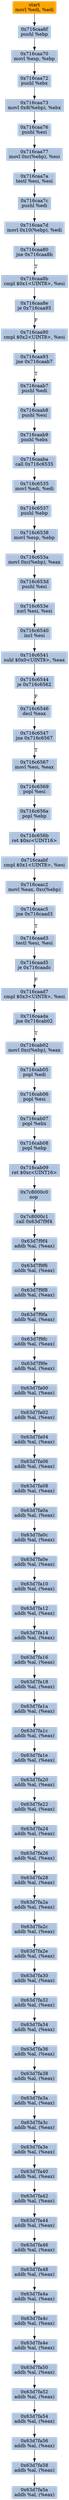 digraph G {
node[shape=rectangle,style=filled,fillcolor=lightsteelblue,color=lightsteelblue]
bgcolor="transparent"
a0x716caa6dmovl_edi_edi[label="start\nmovl %edi, %edi",color="lightgrey",fillcolor="orange"];
a0x716caa6fpushl_ebp[label="0x716caa6f\npushl %ebp"];
a0x716caa70movl_esp_ebp[label="0x716caa70\nmovl %esp, %ebp"];
a0x716caa72pushl_ebx[label="0x716caa72\npushl %ebx"];
a0x716caa73movl_0x8ebp__ebx[label="0x716caa73\nmovl 0x8(%ebp), %ebx"];
a0x716caa76pushl_esi[label="0x716caa76\npushl %esi"];
a0x716caa77movl_0xcebp__esi[label="0x716caa77\nmovl 0xc(%ebp), %esi"];
a0x716caa7atestl_esi_esi[label="0x716caa7a\ntestl %esi, %esi"];
a0x716caa7cpushl_edi[label="0x716caa7c\npushl %edi"];
a0x716caa7dmovl_0x10ebp__edi[label="0x716caa7d\nmovl 0x10(%ebp), %edi"];
a0x716caa80jne_0x716caa8b[label="0x716caa80\njne 0x716caa8b"];
a0x716caa8bcmpl_0x1UINT8_esi[label="0x716caa8b\ncmpl $0x1<UINT8>, %esi"];
a0x716caa8eje_0x716caa95[label="0x716caa8e\nje 0x716caa95"];
a0x716caa90cmpl_0x2UINT8_esi[label="0x716caa90\ncmpl $0x2<UINT8>, %esi"];
a0x716caa93jne_0x716caab7[label="0x716caa93\njne 0x716caab7"];
a0x716caab7pushl_edi[label="0x716caab7\npushl %edi"];
a0x716caab8pushl_esi[label="0x716caab8\npushl %esi"];
a0x716caab9pushl_ebx[label="0x716caab9\npushl %ebx"];
a0x716caabacall_0x716c6535[label="0x716caaba\ncall 0x716c6535"];
a0x716c6535movl_edi_edi[label="0x716c6535\nmovl %edi, %edi"];
a0x716c6537pushl_ebp[label="0x716c6537\npushl %ebp"];
a0x716c6538movl_esp_ebp[label="0x716c6538\nmovl %esp, %ebp"];
a0x716c653amovl_0xcebp__eax[label="0x716c653a\nmovl 0xc(%ebp), %eax"];
a0x716c653dpushl_esi[label="0x716c653d\npushl %esi"];
a0x716c653exorl_esi_esi[label="0x716c653e\nxorl %esi, %esi"];
a0x716c6540incl_esi[label="0x716c6540\nincl %esi"];
a0x716c6541subl_0x0UINT8_eax[label="0x716c6541\nsubl $0x0<UINT8>, %eax"];
a0x716c6544je_0x716c6562[label="0x716c6544\nje 0x716c6562"];
a0x716c6546decl_eax[label="0x716c6546\ndecl %eax"];
a0x716c6547jne_0x716c6567[label="0x716c6547\njne 0x716c6567"];
a0x716c6567movl_esi_eax[label="0x716c6567\nmovl %esi, %eax"];
a0x716c6569popl_esi[label="0x716c6569\npopl %esi"];
a0x716c656apopl_ebp[label="0x716c656a\npopl %ebp"];
a0x716c656bret_0xcUINT16[label="0x716c656b\nret $0xc<UINT16>"];
a0x716caabfcmpl_0x1UINT8_esi[label="0x716caabf\ncmpl $0x1<UINT8>, %esi"];
a0x716caac2movl_eax_0xcebp_[label="0x716caac2\nmovl %eax, 0xc(%ebp)"];
a0x716caac5jne_0x716caad3[label="0x716caac5\njne 0x716caad3"];
a0x716caad3testl_esi_esi[label="0x716caad3\ntestl %esi, %esi"];
a0x716caad5je_0x716caadc[label="0x716caad5\nje 0x716caadc"];
a0x716caad7cmpl_0x3UINT8_esi[label="0x716caad7\ncmpl $0x3<UINT8>, %esi"];
a0x716caadajne_0x716cab02[label="0x716caada\njne 0x716cab02"];
a0x716cab02movl_0xcebp__eax[label="0x716cab02\nmovl 0xc(%ebp), %eax"];
a0x716cab05popl_edi[label="0x716cab05\npopl %edi"];
a0x716cab06popl_esi[label="0x716cab06\npopl %esi"];
a0x716cab07popl_ebx[label="0x716cab07\npopl %ebx"];
a0x716cab08popl_ebp[label="0x716cab08\npopl %ebp"];
a0x716cab09ret_0xcUINT16[label="0x716cab09\nret $0xc<UINT16>"];
a0x7c8000c0nop_[label="0x7c8000c0\nnop "];
a0x7c8000c1call_0x63d7f9f4[label="0x7c8000c1\ncall 0x63d7f9f4"];
a0x63d7f9f4addb_al_eax_[label="0x63d7f9f4\naddb %al, (%eax)"];
a0x63d7f9f6addb_al_eax_[label="0x63d7f9f6\naddb %al, (%eax)"];
a0x63d7f9f8addb_al_eax_[label="0x63d7f9f8\naddb %al, (%eax)"];
a0x63d7f9faaddb_al_eax_[label="0x63d7f9fa\naddb %al, (%eax)"];
a0x63d7f9fcaddb_al_eax_[label="0x63d7f9fc\naddb %al, (%eax)"];
a0x63d7f9feaddb_al_eax_[label="0x63d7f9fe\naddb %al, (%eax)"];
a0x63d7fa00addb_al_eax_[label="0x63d7fa00\naddb %al, (%eax)"];
a0x63d7fa02addb_al_eax_[label="0x63d7fa02\naddb %al, (%eax)"];
a0x63d7fa04addb_al_eax_[label="0x63d7fa04\naddb %al, (%eax)"];
a0x63d7fa06addb_al_eax_[label="0x63d7fa06\naddb %al, (%eax)"];
a0x63d7fa08addb_al_eax_[label="0x63d7fa08\naddb %al, (%eax)"];
a0x63d7fa0aaddb_al_eax_[label="0x63d7fa0a\naddb %al, (%eax)"];
a0x63d7fa0caddb_al_eax_[label="0x63d7fa0c\naddb %al, (%eax)"];
a0x63d7fa0eaddb_al_eax_[label="0x63d7fa0e\naddb %al, (%eax)"];
a0x63d7fa10addb_al_eax_[label="0x63d7fa10\naddb %al, (%eax)"];
a0x63d7fa12addb_al_eax_[label="0x63d7fa12\naddb %al, (%eax)"];
a0x63d7fa14addb_al_eax_[label="0x63d7fa14\naddb %al, (%eax)"];
a0x63d7fa16addb_al_eax_[label="0x63d7fa16\naddb %al, (%eax)"];
a0x63d7fa18addb_al_eax_[label="0x63d7fa18\naddb %al, (%eax)"];
a0x63d7fa1aaddb_al_eax_[label="0x63d7fa1a\naddb %al, (%eax)"];
a0x63d7fa1caddb_al_eax_[label="0x63d7fa1c\naddb %al, (%eax)"];
a0x63d7fa1eaddb_al_eax_[label="0x63d7fa1e\naddb %al, (%eax)"];
a0x63d7fa20addb_al_eax_[label="0x63d7fa20\naddb %al, (%eax)"];
a0x63d7fa22addb_al_eax_[label="0x63d7fa22\naddb %al, (%eax)"];
a0x63d7fa24addb_al_eax_[label="0x63d7fa24\naddb %al, (%eax)"];
a0x63d7fa26addb_al_eax_[label="0x63d7fa26\naddb %al, (%eax)"];
a0x63d7fa28addb_al_eax_[label="0x63d7fa28\naddb %al, (%eax)"];
a0x63d7fa2aaddb_al_eax_[label="0x63d7fa2a\naddb %al, (%eax)"];
a0x63d7fa2caddb_al_eax_[label="0x63d7fa2c\naddb %al, (%eax)"];
a0x63d7fa2eaddb_al_eax_[label="0x63d7fa2e\naddb %al, (%eax)"];
a0x63d7fa30addb_al_eax_[label="0x63d7fa30\naddb %al, (%eax)"];
a0x63d7fa32addb_al_eax_[label="0x63d7fa32\naddb %al, (%eax)"];
a0x63d7fa34addb_al_eax_[label="0x63d7fa34\naddb %al, (%eax)"];
a0x63d7fa36addb_al_eax_[label="0x63d7fa36\naddb %al, (%eax)"];
a0x63d7fa38addb_al_eax_[label="0x63d7fa38\naddb %al, (%eax)"];
a0x63d7fa3aaddb_al_eax_[label="0x63d7fa3a\naddb %al, (%eax)"];
a0x63d7fa3caddb_al_eax_[label="0x63d7fa3c\naddb %al, (%eax)"];
a0x63d7fa3eaddb_al_eax_[label="0x63d7fa3e\naddb %al, (%eax)"];
a0x63d7fa40addb_al_eax_[label="0x63d7fa40\naddb %al, (%eax)"];
a0x63d7fa42addb_al_eax_[label="0x63d7fa42\naddb %al, (%eax)"];
a0x63d7fa44addb_al_eax_[label="0x63d7fa44\naddb %al, (%eax)"];
a0x63d7fa46addb_al_eax_[label="0x63d7fa46\naddb %al, (%eax)"];
a0x63d7fa48addb_al_eax_[label="0x63d7fa48\naddb %al, (%eax)"];
a0x63d7fa4aaddb_al_eax_[label="0x63d7fa4a\naddb %al, (%eax)"];
a0x63d7fa4caddb_al_eax_[label="0x63d7fa4c\naddb %al, (%eax)"];
a0x63d7fa4eaddb_al_eax_[label="0x63d7fa4e\naddb %al, (%eax)"];
a0x63d7fa50addb_al_eax_[label="0x63d7fa50\naddb %al, (%eax)"];
a0x63d7fa52addb_al_eax_[label="0x63d7fa52\naddb %al, (%eax)"];
a0x63d7fa54addb_al_eax_[label="0x63d7fa54\naddb %al, (%eax)"];
a0x63d7fa56addb_al_eax_[label="0x63d7fa56\naddb %al, (%eax)"];
a0x63d7fa58addb_al_eax_[label="0x63d7fa58\naddb %al, (%eax)"];
a0x63d7fa5aaddb_al_eax_[label="0x63d7fa5a\naddb %al, (%eax)"];
a0x716caa6dmovl_edi_edi -> a0x716caa6fpushl_ebp [color="#000000"];
a0x716caa6fpushl_ebp -> a0x716caa70movl_esp_ebp [color="#000000"];
a0x716caa70movl_esp_ebp -> a0x716caa72pushl_ebx [color="#000000"];
a0x716caa72pushl_ebx -> a0x716caa73movl_0x8ebp__ebx [color="#000000"];
a0x716caa73movl_0x8ebp__ebx -> a0x716caa76pushl_esi [color="#000000"];
a0x716caa76pushl_esi -> a0x716caa77movl_0xcebp__esi [color="#000000"];
a0x716caa77movl_0xcebp__esi -> a0x716caa7atestl_esi_esi [color="#000000"];
a0x716caa7atestl_esi_esi -> a0x716caa7cpushl_edi [color="#000000"];
a0x716caa7cpushl_edi -> a0x716caa7dmovl_0x10ebp__edi [color="#000000"];
a0x716caa7dmovl_0x10ebp__edi -> a0x716caa80jne_0x716caa8b [color="#000000"];
a0x716caa80jne_0x716caa8b -> a0x716caa8bcmpl_0x1UINT8_esi [color="#000000",label="T"];
a0x716caa8bcmpl_0x1UINT8_esi -> a0x716caa8eje_0x716caa95 [color="#000000"];
a0x716caa8eje_0x716caa95 -> a0x716caa90cmpl_0x2UINT8_esi [color="#000000",label="F"];
a0x716caa90cmpl_0x2UINT8_esi -> a0x716caa93jne_0x716caab7 [color="#000000"];
a0x716caa93jne_0x716caab7 -> a0x716caab7pushl_edi [color="#000000",label="T"];
a0x716caab7pushl_edi -> a0x716caab8pushl_esi [color="#000000"];
a0x716caab8pushl_esi -> a0x716caab9pushl_ebx [color="#000000"];
a0x716caab9pushl_ebx -> a0x716caabacall_0x716c6535 [color="#000000"];
a0x716caabacall_0x716c6535 -> a0x716c6535movl_edi_edi [color="#000000"];
a0x716c6535movl_edi_edi -> a0x716c6537pushl_ebp [color="#000000"];
a0x716c6537pushl_ebp -> a0x716c6538movl_esp_ebp [color="#000000"];
a0x716c6538movl_esp_ebp -> a0x716c653amovl_0xcebp__eax [color="#000000"];
a0x716c653amovl_0xcebp__eax -> a0x716c653dpushl_esi [color="#000000"];
a0x716c653dpushl_esi -> a0x716c653exorl_esi_esi [color="#000000"];
a0x716c653exorl_esi_esi -> a0x716c6540incl_esi [color="#000000"];
a0x716c6540incl_esi -> a0x716c6541subl_0x0UINT8_eax [color="#000000"];
a0x716c6541subl_0x0UINT8_eax -> a0x716c6544je_0x716c6562 [color="#000000"];
a0x716c6544je_0x716c6562 -> a0x716c6546decl_eax [color="#000000",label="F"];
a0x716c6546decl_eax -> a0x716c6547jne_0x716c6567 [color="#000000"];
a0x716c6547jne_0x716c6567 -> a0x716c6567movl_esi_eax [color="#000000",label="T"];
a0x716c6567movl_esi_eax -> a0x716c6569popl_esi [color="#000000"];
a0x716c6569popl_esi -> a0x716c656apopl_ebp [color="#000000"];
a0x716c656apopl_ebp -> a0x716c656bret_0xcUINT16 [color="#000000"];
a0x716c656bret_0xcUINT16 -> a0x716caabfcmpl_0x1UINT8_esi [color="#000000"];
a0x716caabfcmpl_0x1UINT8_esi -> a0x716caac2movl_eax_0xcebp_ [color="#000000"];
a0x716caac2movl_eax_0xcebp_ -> a0x716caac5jne_0x716caad3 [color="#000000"];
a0x716caac5jne_0x716caad3 -> a0x716caad3testl_esi_esi [color="#000000",label="T"];
a0x716caad3testl_esi_esi -> a0x716caad5je_0x716caadc [color="#000000"];
a0x716caad5je_0x716caadc -> a0x716caad7cmpl_0x3UINT8_esi [color="#000000",label="F"];
a0x716caad7cmpl_0x3UINT8_esi -> a0x716caadajne_0x716cab02 [color="#000000"];
a0x716caadajne_0x716cab02 -> a0x716cab02movl_0xcebp__eax [color="#000000",label="T"];
a0x716cab02movl_0xcebp__eax -> a0x716cab05popl_edi [color="#000000"];
a0x716cab05popl_edi -> a0x716cab06popl_esi [color="#000000"];
a0x716cab06popl_esi -> a0x716cab07popl_ebx [color="#000000"];
a0x716cab07popl_ebx -> a0x716cab08popl_ebp [color="#000000"];
a0x716cab08popl_ebp -> a0x716cab09ret_0xcUINT16 [color="#000000"];
a0x716cab09ret_0xcUINT16 -> a0x7c8000c0nop_ [color="#000000"];
a0x7c8000c0nop_ -> a0x7c8000c1call_0x63d7f9f4 [color="#000000"];
a0x7c8000c1call_0x63d7f9f4 -> a0x63d7f9f4addb_al_eax_ [color="#000000"];
a0x63d7f9f4addb_al_eax_ -> a0x63d7f9f6addb_al_eax_ [color="#000000"];
a0x63d7f9f6addb_al_eax_ -> a0x63d7f9f8addb_al_eax_ [color="#000000"];
a0x63d7f9f8addb_al_eax_ -> a0x63d7f9faaddb_al_eax_ [color="#000000"];
a0x63d7f9faaddb_al_eax_ -> a0x63d7f9fcaddb_al_eax_ [color="#000000"];
a0x63d7f9fcaddb_al_eax_ -> a0x63d7f9feaddb_al_eax_ [color="#000000"];
a0x63d7f9feaddb_al_eax_ -> a0x63d7fa00addb_al_eax_ [color="#000000"];
a0x63d7fa00addb_al_eax_ -> a0x63d7fa02addb_al_eax_ [color="#000000"];
a0x63d7fa02addb_al_eax_ -> a0x63d7fa04addb_al_eax_ [color="#000000"];
a0x63d7fa04addb_al_eax_ -> a0x63d7fa06addb_al_eax_ [color="#000000"];
a0x63d7fa06addb_al_eax_ -> a0x63d7fa08addb_al_eax_ [color="#000000"];
a0x63d7fa08addb_al_eax_ -> a0x63d7fa0aaddb_al_eax_ [color="#000000"];
a0x63d7fa0aaddb_al_eax_ -> a0x63d7fa0caddb_al_eax_ [color="#000000"];
a0x63d7fa0caddb_al_eax_ -> a0x63d7fa0eaddb_al_eax_ [color="#000000"];
a0x63d7fa0eaddb_al_eax_ -> a0x63d7fa10addb_al_eax_ [color="#000000"];
a0x63d7fa10addb_al_eax_ -> a0x63d7fa12addb_al_eax_ [color="#000000"];
a0x63d7fa12addb_al_eax_ -> a0x63d7fa14addb_al_eax_ [color="#000000"];
a0x63d7fa14addb_al_eax_ -> a0x63d7fa16addb_al_eax_ [color="#000000"];
a0x63d7fa16addb_al_eax_ -> a0x63d7fa18addb_al_eax_ [color="#000000"];
a0x63d7fa18addb_al_eax_ -> a0x63d7fa1aaddb_al_eax_ [color="#000000"];
a0x63d7fa1aaddb_al_eax_ -> a0x63d7fa1caddb_al_eax_ [color="#000000"];
a0x63d7fa1caddb_al_eax_ -> a0x63d7fa1eaddb_al_eax_ [color="#000000"];
a0x63d7fa1eaddb_al_eax_ -> a0x63d7fa20addb_al_eax_ [color="#000000"];
a0x63d7fa20addb_al_eax_ -> a0x63d7fa22addb_al_eax_ [color="#000000"];
a0x63d7fa22addb_al_eax_ -> a0x63d7fa24addb_al_eax_ [color="#000000"];
a0x63d7fa24addb_al_eax_ -> a0x63d7fa26addb_al_eax_ [color="#000000"];
a0x63d7fa26addb_al_eax_ -> a0x63d7fa28addb_al_eax_ [color="#000000"];
a0x63d7fa28addb_al_eax_ -> a0x63d7fa2aaddb_al_eax_ [color="#000000"];
a0x63d7fa2aaddb_al_eax_ -> a0x63d7fa2caddb_al_eax_ [color="#000000"];
a0x63d7fa2caddb_al_eax_ -> a0x63d7fa2eaddb_al_eax_ [color="#000000"];
a0x63d7fa2eaddb_al_eax_ -> a0x63d7fa30addb_al_eax_ [color="#000000"];
a0x63d7fa30addb_al_eax_ -> a0x63d7fa32addb_al_eax_ [color="#000000"];
a0x63d7fa32addb_al_eax_ -> a0x63d7fa34addb_al_eax_ [color="#000000"];
a0x63d7fa34addb_al_eax_ -> a0x63d7fa36addb_al_eax_ [color="#000000"];
a0x63d7fa36addb_al_eax_ -> a0x63d7fa38addb_al_eax_ [color="#000000"];
a0x63d7fa38addb_al_eax_ -> a0x63d7fa3aaddb_al_eax_ [color="#000000"];
a0x63d7fa3aaddb_al_eax_ -> a0x63d7fa3caddb_al_eax_ [color="#000000"];
a0x63d7fa3caddb_al_eax_ -> a0x63d7fa3eaddb_al_eax_ [color="#000000"];
a0x63d7fa3eaddb_al_eax_ -> a0x63d7fa40addb_al_eax_ [color="#000000"];
a0x63d7fa40addb_al_eax_ -> a0x63d7fa42addb_al_eax_ [color="#000000"];
a0x63d7fa42addb_al_eax_ -> a0x63d7fa44addb_al_eax_ [color="#000000"];
a0x63d7fa44addb_al_eax_ -> a0x63d7fa46addb_al_eax_ [color="#000000"];
a0x63d7fa46addb_al_eax_ -> a0x63d7fa48addb_al_eax_ [color="#000000"];
a0x63d7fa48addb_al_eax_ -> a0x63d7fa4aaddb_al_eax_ [color="#000000"];
a0x63d7fa4aaddb_al_eax_ -> a0x63d7fa4caddb_al_eax_ [color="#000000"];
a0x63d7fa4caddb_al_eax_ -> a0x63d7fa4eaddb_al_eax_ [color="#000000"];
a0x63d7fa4eaddb_al_eax_ -> a0x63d7fa50addb_al_eax_ [color="#000000"];
a0x63d7fa50addb_al_eax_ -> a0x63d7fa52addb_al_eax_ [color="#000000"];
a0x63d7fa52addb_al_eax_ -> a0x63d7fa54addb_al_eax_ [color="#000000"];
a0x63d7fa54addb_al_eax_ -> a0x63d7fa56addb_al_eax_ [color="#000000"];
a0x63d7fa56addb_al_eax_ -> a0x63d7fa58addb_al_eax_ [color="#000000"];
a0x63d7fa58addb_al_eax_ -> a0x63d7fa5aaddb_al_eax_ [color="#000000"];
}
